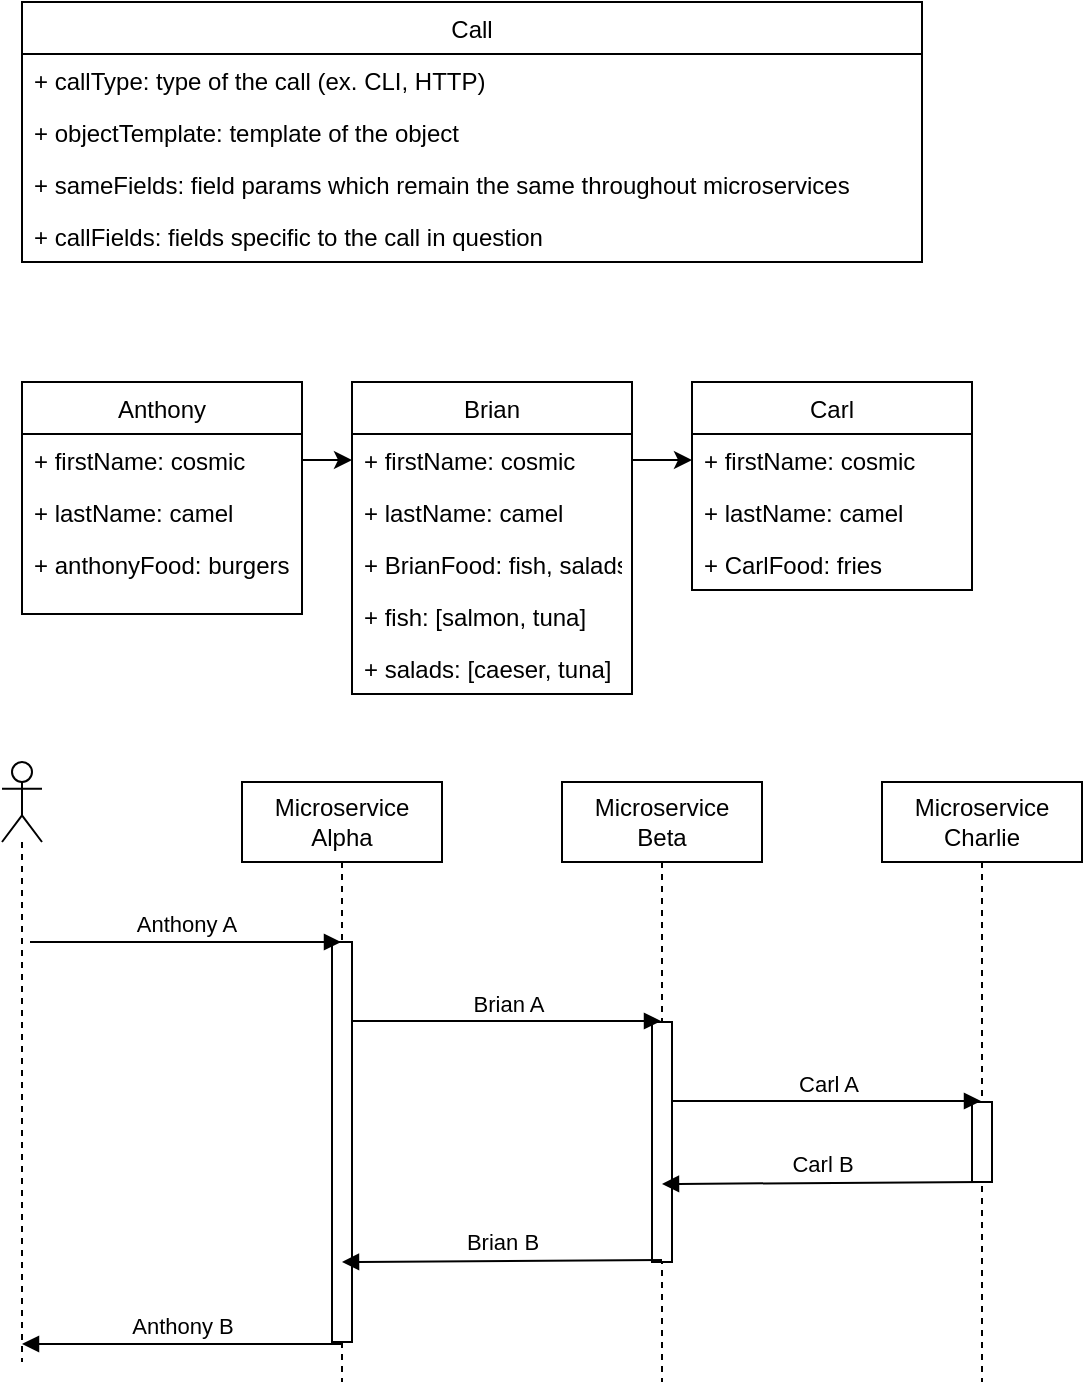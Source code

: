 <mxfile version="12.1.0" type="device" pages="2"><diagram id="lDfbqI5Q-L8Cmsy_wsYQ" name="brainstorm"><mxGraphModel dx="1422" dy="746" grid="1" gridSize="10" guides="1" tooltips="1" connect="1" arrows="1" fold="1" page="1" pageScale="1" pageWidth="850" pageHeight="1100" math="0" shadow="0"><root><mxCell id="0"/><mxCell id="1" parent="0"/><mxCell id="mnFd5winWfgtr_ugJbvN-1" value="" style="shape=umlLifeline;participant=umlActor;perimeter=lifelinePerimeter;whiteSpace=wrap;html=1;container=1;collapsible=0;recursiveResize=0;verticalAlign=top;spacingTop=36;labelBackgroundColor=#ffffff;outlineConnect=0;" vertex="1" parent="1"><mxGeometry x="50" y="430" width="20" height="300" as="geometry"/></mxCell><mxCell id="mnFd5winWfgtr_ugJbvN-3" value="&lt;div&gt;Microservice&lt;/div&gt;&lt;div&gt;Alpha&lt;br&gt;&lt;/div&gt;" style="shape=umlLifeline;perimeter=lifelinePerimeter;whiteSpace=wrap;html=1;container=1;collapsible=0;recursiveResize=0;outlineConnect=0;" vertex="1" parent="1"><mxGeometry x="170" y="440" width="100" height="300" as="geometry"/></mxCell><mxCell id="mnFd5winWfgtr_ugJbvN-7" value="" style="html=1;points=[];perimeter=orthogonalPerimeter;" vertex="1" parent="mnFd5winWfgtr_ugJbvN-3"><mxGeometry x="45" y="80" width="10" height="200" as="geometry"/></mxCell><mxCell id="mnFd5winWfgtr_ugJbvN-4" value="&lt;div&gt;Microservice &lt;br&gt;&lt;/div&gt;&lt;div&gt;Beta&lt;br&gt;&lt;/div&gt;" style="shape=umlLifeline;perimeter=lifelinePerimeter;whiteSpace=wrap;html=1;container=1;collapsible=0;recursiveResize=0;outlineConnect=0;" vertex="1" parent="1"><mxGeometry x="330" y="440" width="100" height="300" as="geometry"/></mxCell><mxCell id="mnFd5winWfgtr_ugJbvN-10" value="" style="html=1;points=[];perimeter=orthogonalPerimeter;" vertex="1" parent="mnFd5winWfgtr_ugJbvN-4"><mxGeometry x="45" y="120" width="10" height="120" as="geometry"/></mxCell><mxCell id="mnFd5winWfgtr_ugJbvN-5" value="&lt;div&gt;Microservice&lt;/div&gt;&lt;div&gt;Charlie&lt;br&gt;&lt;/div&gt;" style="shape=umlLifeline;perimeter=lifelinePerimeter;whiteSpace=wrap;html=1;container=1;collapsible=0;recursiveResize=0;outlineConnect=0;" vertex="1" parent="1"><mxGeometry x="490" y="440" width="100" height="300" as="geometry"/></mxCell><mxCell id="mnFd5winWfgtr_ugJbvN-15" value="" style="html=1;points=[];perimeter=orthogonalPerimeter;" vertex="1" parent="mnFd5winWfgtr_ugJbvN-5"><mxGeometry x="45" y="160" width="10" height="40" as="geometry"/></mxCell><mxCell id="mnFd5winWfgtr_ugJbvN-6" value="Anthony A" style="html=1;verticalAlign=bottom;endArrow=block;exitX=0.7;exitY=0.3;exitDx=0;exitDy=0;exitPerimeter=0;" edge="1" parent="1" source="mnFd5winWfgtr_ugJbvN-1" target="mnFd5winWfgtr_ugJbvN-3"><mxGeometry width="80" relative="1" as="geometry"><mxPoint x="80" y="520" as="sourcePoint"/><mxPoint x="160" y="520" as="targetPoint"/></mxGeometry></mxCell><mxCell id="mnFd5winWfgtr_ugJbvN-8" value="Brian A" style="html=1;verticalAlign=bottom;endArrow=block;" edge="1" parent="1" target="mnFd5winWfgtr_ugJbvN-4"><mxGeometry width="80" relative="1" as="geometry"><mxPoint x="225" y="559.5" as="sourcePoint"/><mxPoint x="364.5" y="559.5" as="targetPoint"/></mxGeometry></mxCell><mxCell id="mnFd5winWfgtr_ugJbvN-11" value="Carl A" style="html=1;verticalAlign=bottom;endArrow=block;" edge="1" parent="1"><mxGeometry width="80" relative="1" as="geometry"><mxPoint x="385" y="599.5" as="sourcePoint"/><mxPoint x="539.5" y="599.5" as="targetPoint"/></mxGeometry></mxCell><mxCell id="mnFd5winWfgtr_ugJbvN-12" value="Carl B" style="html=1;verticalAlign=bottom;endArrow=block;" edge="1" parent="1"><mxGeometry width="80" relative="1" as="geometry"><mxPoint x="540" y="640" as="sourcePoint"/><mxPoint x="380" y="641" as="targetPoint"/></mxGeometry></mxCell><mxCell id="mnFd5winWfgtr_ugJbvN-13" value="Brian B" style="html=1;verticalAlign=bottom;endArrow=block;" edge="1" parent="1"><mxGeometry width="80" relative="1" as="geometry"><mxPoint x="380" y="679" as="sourcePoint"/><mxPoint x="220" y="680" as="targetPoint"/></mxGeometry></mxCell><mxCell id="mnFd5winWfgtr_ugJbvN-14" value="Anthony B" style="html=1;verticalAlign=bottom;endArrow=block;" edge="1" parent="1" target="mnFd5winWfgtr_ugJbvN-1"><mxGeometry width="80" relative="1" as="geometry"><mxPoint x="220" y="721" as="sourcePoint"/><mxPoint x="80" y="720.5" as="targetPoint"/></mxGeometry></mxCell><mxCell id="mnFd5winWfgtr_ugJbvN-24" value="Anthony" style="swimlane;fontStyle=0;childLayout=stackLayout;horizontal=1;startSize=26;fillColor=none;horizontalStack=0;resizeParent=1;resizeParentMax=0;resizeLast=0;collapsible=1;marginBottom=0;" vertex="1" parent="1"><mxGeometry x="60" y="240" width="140" height="116" as="geometry"/></mxCell><mxCell id="mnFd5winWfgtr_ugJbvN-26" value="+ firstName: cosmic" style="text;strokeColor=none;fillColor=none;align=left;verticalAlign=top;spacingLeft=4;spacingRight=4;overflow=hidden;rotatable=0;points=[[0,0.5],[1,0.5]];portConstraint=eastwest;" vertex="1" parent="mnFd5winWfgtr_ugJbvN-24"><mxGeometry y="26" width="140" height="26" as="geometry"/></mxCell><mxCell id="mnFd5winWfgtr_ugJbvN-40" value="+ lastName: camel" style="text;strokeColor=none;fillColor=none;align=left;verticalAlign=top;spacingLeft=4;spacingRight=4;overflow=hidden;rotatable=0;points=[[0,0.5],[1,0.5]];portConstraint=eastwest;" vertex="1" parent="mnFd5winWfgtr_ugJbvN-24"><mxGeometry y="52" width="140" height="26" as="geometry"/></mxCell><mxCell id="mnFd5winWfgtr_ugJbvN-27" value="+ anthonyFood: burgers" style="text;strokeColor=none;fillColor=none;align=left;verticalAlign=top;spacingLeft=4;spacingRight=4;overflow=hidden;rotatable=0;points=[[0,0.5],[1,0.5]];portConstraint=eastwest;" vertex="1" parent="mnFd5winWfgtr_ugJbvN-24"><mxGeometry y="78" width="140" height="38" as="geometry"/></mxCell><mxCell id="mnFd5winWfgtr_ugJbvN-28" value="Brian" style="swimlane;fontStyle=0;childLayout=stackLayout;horizontal=1;startSize=26;fillColor=none;horizontalStack=0;resizeParent=1;resizeParentMax=0;resizeLast=0;collapsible=1;marginBottom=0;" vertex="1" parent="1"><mxGeometry x="225" y="240" width="140" height="156" as="geometry"/></mxCell><mxCell id="mnFd5winWfgtr_ugJbvN-43" value="+ firstName: cosmic" style="text;strokeColor=none;fillColor=none;align=left;verticalAlign=top;spacingLeft=4;spacingRight=4;overflow=hidden;rotatable=0;points=[[0,0.5],[1,0.5]];portConstraint=eastwest;" vertex="1" parent="mnFd5winWfgtr_ugJbvN-28"><mxGeometry y="26" width="140" height="26" as="geometry"/></mxCell><mxCell id="mnFd5winWfgtr_ugJbvN-44" value="+ lastName: camel" style="text;strokeColor=none;fillColor=none;align=left;verticalAlign=top;spacingLeft=4;spacingRight=4;overflow=hidden;rotatable=0;points=[[0,0.5],[1,0.5]];portConstraint=eastwest;" vertex="1" parent="mnFd5winWfgtr_ugJbvN-28"><mxGeometry y="52" width="140" height="26" as="geometry"/></mxCell><mxCell id="mnFd5winWfgtr_ugJbvN-30" value="+ BrianFood: fish, salads" style="text;strokeColor=none;fillColor=none;align=left;verticalAlign=top;spacingLeft=4;spacingRight=4;overflow=hidden;rotatable=0;points=[[0,0.5],[1,0.5]];portConstraint=eastwest;" vertex="1" parent="mnFd5winWfgtr_ugJbvN-28"><mxGeometry y="78" width="140" height="26" as="geometry"/></mxCell><mxCell id="mnFd5winWfgtr_ugJbvN-53" value="+ fish: [salmon, tuna]" style="text;strokeColor=none;fillColor=none;align=left;verticalAlign=top;spacingLeft=4;spacingRight=4;overflow=hidden;rotatable=0;points=[[0,0.5],[1,0.5]];portConstraint=eastwest;" vertex="1" parent="mnFd5winWfgtr_ugJbvN-28"><mxGeometry y="104" width="140" height="26" as="geometry"/></mxCell><mxCell id="mnFd5winWfgtr_ugJbvN-54" value="+ salads: [caeser, tuna]" style="text;strokeColor=none;fillColor=none;align=left;verticalAlign=top;spacingLeft=4;spacingRight=4;overflow=hidden;rotatable=0;points=[[0,0.5],[1,0.5]];portConstraint=eastwest;" vertex="1" parent="mnFd5winWfgtr_ugJbvN-28"><mxGeometry y="130" width="140" height="26" as="geometry"/></mxCell><mxCell id="mnFd5winWfgtr_ugJbvN-31" value="Carl" style="swimlane;fontStyle=0;childLayout=stackLayout;horizontal=1;startSize=26;fillColor=none;horizontalStack=0;resizeParent=1;resizeParentMax=0;resizeLast=0;collapsible=1;marginBottom=0;" vertex="1" parent="1"><mxGeometry x="395" y="240" width="140" height="104" as="geometry"/></mxCell><mxCell id="mnFd5winWfgtr_ugJbvN-45" value="+ firstName: cosmic" style="text;strokeColor=none;fillColor=none;align=left;verticalAlign=top;spacingLeft=4;spacingRight=4;overflow=hidden;rotatable=0;points=[[0,0.5],[1,0.5]];portConstraint=eastwest;" vertex="1" parent="mnFd5winWfgtr_ugJbvN-31"><mxGeometry y="26" width="140" height="26" as="geometry"/></mxCell><mxCell id="mnFd5winWfgtr_ugJbvN-46" value="+ lastName: camel" style="text;strokeColor=none;fillColor=none;align=left;verticalAlign=top;spacingLeft=4;spacingRight=4;overflow=hidden;rotatable=0;points=[[0,0.5],[1,0.5]];portConstraint=eastwest;" vertex="1" parent="mnFd5winWfgtr_ugJbvN-31"><mxGeometry y="52" width="140" height="26" as="geometry"/></mxCell><mxCell id="mnFd5winWfgtr_ugJbvN-47" value="+ CarlFood: fries" style="text;strokeColor=none;fillColor=none;align=left;verticalAlign=top;spacingLeft=4;spacingRight=4;overflow=hidden;rotatable=0;points=[[0,0.5],[1,0.5]];portConstraint=eastwest;" vertex="1" parent="mnFd5winWfgtr_ugJbvN-31"><mxGeometry y="78" width="140" height="26" as="geometry"/></mxCell><mxCell id="mnFd5winWfgtr_ugJbvN-34" style="edgeStyle=orthogonalEdgeStyle;rounded=0;orthogonalLoop=1;jettySize=auto;html=1;exitX=1;exitY=0.5;exitDx=0;exitDy=0;entryX=0;entryY=0.5;entryDx=0;entryDy=0;" edge="1" parent="1" source="mnFd5winWfgtr_ugJbvN-26" target="mnFd5winWfgtr_ugJbvN-43"><mxGeometry relative="1" as="geometry"><mxPoint x="280" y="279" as="targetPoint"/></mxGeometry></mxCell><mxCell id="mnFd5winWfgtr_ugJbvN-48" style="edgeStyle=orthogonalEdgeStyle;rounded=0;orthogonalLoop=1;jettySize=auto;html=1;exitX=1;exitY=0.5;exitDx=0;exitDy=0;entryX=0;entryY=0.5;entryDx=0;entryDy=0;" edge="1" parent="1" source="mnFd5winWfgtr_ugJbvN-43" target="mnFd5winWfgtr_ugJbvN-45"><mxGeometry relative="1" as="geometry"/></mxCell><mxCell id="mnFd5winWfgtr_ugJbvN-49" value="Call" style="swimlane;fontStyle=0;childLayout=stackLayout;horizontal=1;startSize=26;fillColor=none;horizontalStack=0;resizeParent=1;resizeParentMax=0;resizeLast=0;collapsible=1;marginBottom=0;" vertex="1" parent="1"><mxGeometry x="60" y="50" width="450" height="130" as="geometry"/></mxCell><mxCell id="mnFd5winWfgtr_ugJbvN-50" value="+ callType: type of the call (ex. CLI, HTTP)" style="text;strokeColor=none;fillColor=none;align=left;verticalAlign=top;spacingLeft=4;spacingRight=4;overflow=hidden;rotatable=0;points=[[0,0.5],[1,0.5]];portConstraint=eastwest;" vertex="1" parent="mnFd5winWfgtr_ugJbvN-49"><mxGeometry y="26" width="450" height="26" as="geometry"/></mxCell><mxCell id="mnFd5winWfgtr_ugJbvN-55" value="+ objectTemplate: template of the object " style="text;strokeColor=none;fillColor=none;align=left;verticalAlign=top;spacingLeft=4;spacingRight=4;overflow=hidden;rotatable=0;points=[[0,0.5],[1,0.5]];portConstraint=eastwest;" vertex="1" parent="mnFd5winWfgtr_ugJbvN-49"><mxGeometry y="52" width="450" height="26" as="geometry"/></mxCell><mxCell id="mnFd5winWfgtr_ugJbvN-51" value="+ sameFields: field params which remain the same throughout microservices" style="text;strokeColor=none;fillColor=none;align=left;verticalAlign=top;spacingLeft=4;spacingRight=4;overflow=hidden;rotatable=0;points=[[0,0.5],[1,0.5]];portConstraint=eastwest;" vertex="1" parent="mnFd5winWfgtr_ugJbvN-49"><mxGeometry y="78" width="450" height="26" as="geometry"/></mxCell><mxCell id="mnFd5winWfgtr_ugJbvN-52" value="+ callFields: fields specific to the call in question" style="text;strokeColor=none;fillColor=none;align=left;verticalAlign=top;spacingLeft=4;spacingRight=4;overflow=hidden;rotatable=0;points=[[0,0.5],[1,0.5]];portConstraint=eastwest;" vertex="1" parent="mnFd5winWfgtr_ugJbvN-49"><mxGeometry y="104" width="450" height="26" as="geometry"/></mxCell></root></mxGraphModel></diagram><diagram id="YyKvCh_n0VZ_3KjM95NF" name="Page-2"><mxGraphModel dx="1422" dy="746" grid="1" gridSize="10" guides="1" tooltips="1" connect="1" arrows="1" fold="1" page="1" pageScale="1" pageWidth="850" pageHeight="1100" math="0" shadow="0"><root><mxCell id="-97hO5aCVjfsgAD_w8WT-0"/><mxCell id="-97hO5aCVjfsgAD_w8WT-1" parent="-97hO5aCVjfsgAD_w8WT-0"/></root></mxGraphModel></diagram></mxfile>
